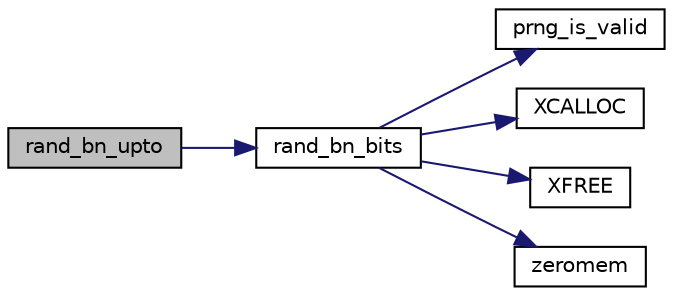 digraph "rand_bn_upto"
{
 // LATEX_PDF_SIZE
  edge [fontname="Helvetica",fontsize="10",labelfontname="Helvetica",labelfontsize="10"];
  node [fontname="Helvetica",fontsize="10",shape=record];
  rankdir="LR";
  Node19 [label="rand_bn_upto",height=0.2,width=0.4,color="black", fillcolor="grey75", style="filled", fontcolor="black",tooltip="Generate a random number N in a range: 1 <= N < limit."];
  Node19 -> Node20 [color="midnightblue",fontsize="10",style="solid",fontname="Helvetica"];
  Node20 [label="rand_bn_bits",height=0.2,width=0.4,color="black", fillcolor="white", style="filled",URL="$rand__bn_8c.html#a5a58a92a44e093e5b35960f7b92a6eb9",tooltip="Generate a random number N with given bitlength (note: MSB can be 0)"];
  Node20 -> Node21 [color="midnightblue",fontsize="10",style="solid",fontname="Helvetica"];
  Node21 [label="prng_is_valid",height=0.2,width=0.4,color="black", fillcolor="white", style="filled",URL="$tomcrypt__prng_8h.html#a7e4a212c1a29a3b8bb4f8d5a34676a1e",tooltip=" "];
  Node20 -> Node22 [color="midnightblue",fontsize="10",style="solid",fontname="Helvetica"];
  Node22 [label="XCALLOC",height=0.2,width=0.4,color="black", fillcolor="white", style="filled",URL="$tomcrypt__cfg_8h.html#a151dda14cd7acae31eaf1102b0cc0685",tooltip=" "];
  Node20 -> Node23 [color="midnightblue",fontsize="10",style="solid",fontname="Helvetica"];
  Node23 [label="XFREE",height=0.2,width=0.4,color="black", fillcolor="white", style="filled",URL="$tomcrypt__cfg_8h.html#a260d66fc0690e0502cf3bfe7b5244b75",tooltip=" "];
  Node20 -> Node24 [color="midnightblue",fontsize="10",style="solid",fontname="Helvetica"];
  Node24 [label="zeromem",height=0.2,width=0.4,color="black", fillcolor="white", style="filled",URL="$tomcrypt__misc_8h.html#a63b6e188713790263bfd3612fe8b398f",tooltip="Zero a block of memory."];
}
